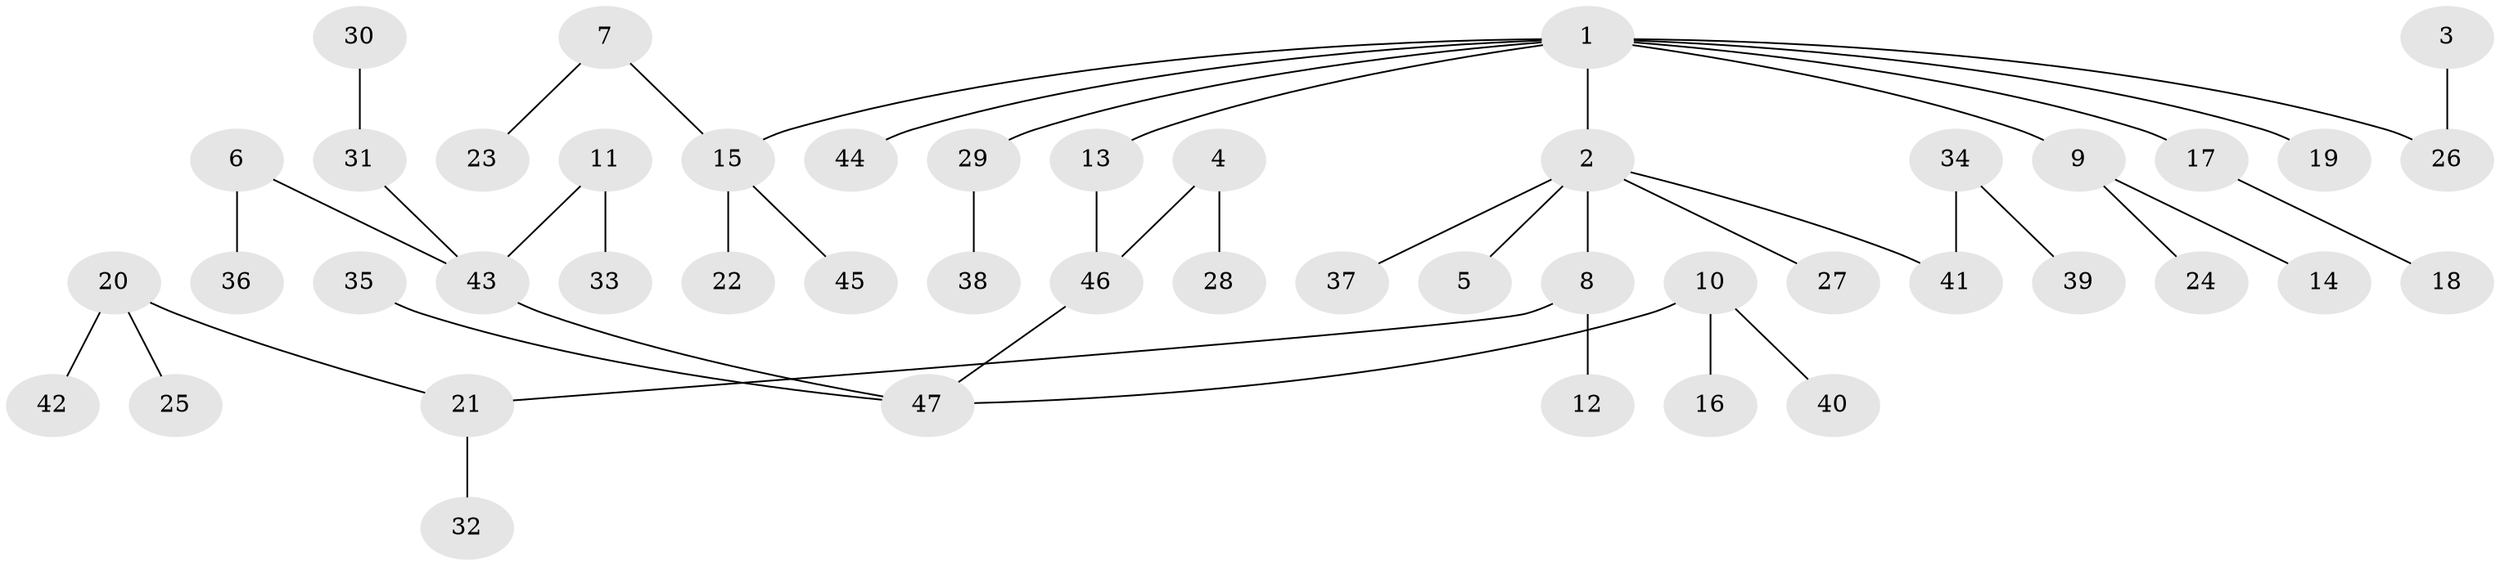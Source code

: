 // original degree distribution, {5: 0.043010752688172046, 4: 0.08602150537634409, 3: 0.10752688172043011, 1: 0.5268817204301075, 7: 0.010752688172043012, 2: 0.21505376344086022, 6: 0.010752688172043012}
// Generated by graph-tools (version 1.1) at 2025/37/03/04/25 23:37:18]
// undirected, 47 vertices, 46 edges
graph export_dot {
  node [color=gray90,style=filled];
  1;
  2;
  3;
  4;
  5;
  6;
  7;
  8;
  9;
  10;
  11;
  12;
  13;
  14;
  15;
  16;
  17;
  18;
  19;
  20;
  21;
  22;
  23;
  24;
  25;
  26;
  27;
  28;
  29;
  30;
  31;
  32;
  33;
  34;
  35;
  36;
  37;
  38;
  39;
  40;
  41;
  42;
  43;
  44;
  45;
  46;
  47;
  1 -- 2 [weight=1.0];
  1 -- 9 [weight=1.0];
  1 -- 13 [weight=1.0];
  1 -- 15 [weight=1.0];
  1 -- 17 [weight=1.0];
  1 -- 19 [weight=1.0];
  1 -- 26 [weight=1.0];
  1 -- 29 [weight=1.0];
  1 -- 44 [weight=1.0];
  2 -- 5 [weight=1.0];
  2 -- 8 [weight=1.0];
  2 -- 27 [weight=1.0];
  2 -- 37 [weight=1.0];
  2 -- 41 [weight=1.0];
  3 -- 26 [weight=1.0];
  4 -- 28 [weight=1.0];
  4 -- 46 [weight=1.0];
  6 -- 36 [weight=1.0];
  6 -- 43 [weight=1.0];
  7 -- 15 [weight=1.0];
  7 -- 23 [weight=1.0];
  8 -- 12 [weight=1.0];
  8 -- 21 [weight=1.0];
  9 -- 14 [weight=1.0];
  9 -- 24 [weight=1.0];
  10 -- 16 [weight=1.0];
  10 -- 40 [weight=1.0];
  10 -- 47 [weight=1.0];
  11 -- 33 [weight=1.0];
  11 -- 43 [weight=1.0];
  13 -- 46 [weight=1.0];
  15 -- 22 [weight=1.0];
  15 -- 45 [weight=1.0];
  17 -- 18 [weight=1.0];
  20 -- 21 [weight=1.0];
  20 -- 25 [weight=1.0];
  20 -- 42 [weight=1.0];
  21 -- 32 [weight=1.0];
  29 -- 38 [weight=1.0];
  30 -- 31 [weight=1.0];
  31 -- 43 [weight=1.0];
  34 -- 39 [weight=1.0];
  34 -- 41 [weight=1.0];
  35 -- 47 [weight=1.0];
  43 -- 47 [weight=1.0];
  46 -- 47 [weight=1.0];
}
